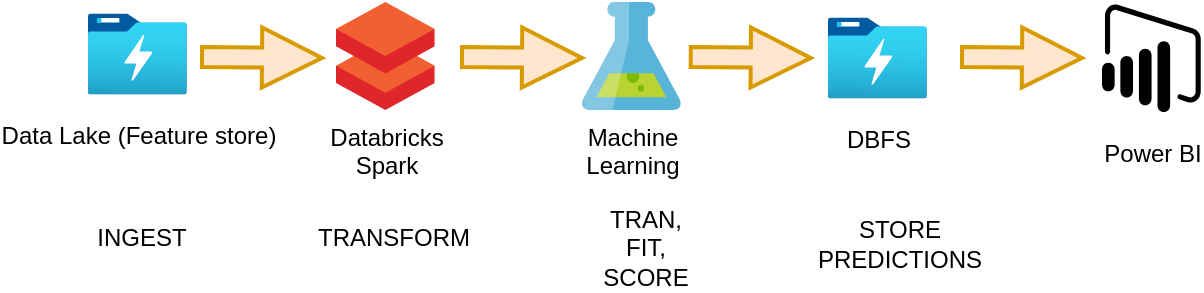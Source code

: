 <mxfile version="14.5.7" type="github">
  <diagram id="WI9T0HZ2pTsCkuznbFz-" name="Page-1">
    <mxGraphModel dx="1233" dy="794" grid="1" gridSize="10" guides="1" tooltips="1" connect="1" arrows="1" fold="1" page="1" pageScale="1" pageWidth="827" pageHeight="1169" math="0" shadow="0">
      <root>
        <mxCell id="0" />
        <mxCell id="1" parent="0" />
        <mxCell id="3CDwH6hyBwikK8BgK2Ff-2" value="" style="group" vertex="1" connectable="0" parent="1">
          <mxGeometry x="143" y="77" width="556.37" height="135.75" as="geometry" />
        </mxCell>
        <mxCell id="fvysFFz-R_0BglRllQzG-28" value="INGEST" style="text;html=1;strokeColor=none;fillColor=none;align=center;verticalAlign=middle;whiteSpace=wrap;rounded=0;" parent="3CDwH6hyBwikK8BgK2Ff-2" vertex="1">
          <mxGeometry x="7" y="109.13" width="40" height="20" as="geometry" />
        </mxCell>
        <mxCell id="fvysFFz-R_0BglRllQzG-79" value="TRANSFORM" style="text;html=1;strokeColor=none;fillColor=none;align=center;verticalAlign=middle;whiteSpace=wrap;rounded=0;" parent="3CDwH6hyBwikK8BgK2Ff-2" vertex="1">
          <mxGeometry x="133" y="109.13" width="40" height="20" as="geometry" />
        </mxCell>
        <mxCell id="fvysFFz-R_0BglRllQzG-81" value="TRAN, FIT, SCORE" style="text;html=1;strokeColor=none;fillColor=none;align=center;verticalAlign=middle;whiteSpace=wrap;rounded=0;" parent="3CDwH6hyBwikK8BgK2Ff-2" vertex="1">
          <mxGeometry x="259" y="114" width="40" height="20" as="geometry" />
        </mxCell>
        <mxCell id="fvysFFz-R_0BglRllQzG-85" value="STORE PREDICTIONS" style="text;html=1;strokeColor=none;fillColor=none;align=center;verticalAlign=middle;whiteSpace=wrap;rounded=0;" parent="3CDwH6hyBwikK8BgK2Ff-2" vertex="1">
          <mxGeometry x="386" y="108" width="40" height="27.75" as="geometry" />
        </mxCell>
        <mxCell id="RLjyjs_sm2IHfBNOWAbh-21" value="Machine&lt;br&gt;Learning" style="aspect=fixed;html=1;perimeter=none;align=center;shadow=0;dashed=0;image;fontSize=12;image=img/lib/mscae/Machine_Learning.svg;labelBackgroundColor=#ffffff;fillColor=#4D9900;flipH=0;flipV=0;" parent="3CDwH6hyBwikK8BgK2Ff-2" vertex="1">
          <mxGeometry x="247" y="1" width="49.37" height="54" as="geometry" />
        </mxCell>
        <mxCell id="RLjyjs_sm2IHfBNOWAbh-24" value="Power BI" style="shadow=0;dashed=0;html=1;strokeColor=none;labelPosition=center;verticalLabelPosition=bottom;verticalAlign=top;align=center;shape=mxgraph.mscae.cloud.power_bi_embedded;fillColor=#000000;pointerEvents=1;labelBackgroundColor=#ffffff;spacingTop=7;flipH=0;flipV=0;aspect=fixed;" parent="3CDwH6hyBwikK8BgK2Ff-2" vertex="1">
          <mxGeometry x="507" y="2" width="49.37" height="54" as="geometry" />
        </mxCell>
        <mxCell id="fvysFFz-R_0BglRllQzG-1" value="Databricks&lt;br&gt;Spark" style="aspect=fixed;html=1;perimeter=none;align=center;shadow=0;dashed=0;image;fontSize=12;image=img/lib/mscae/Databricks.svg;flipH=0;flipV=0;" parent="3CDwH6hyBwikK8BgK2Ff-2" vertex="1">
          <mxGeometry x="124" y="1" width="49.37" height="54" as="geometry" />
        </mxCell>
        <mxCell id="fvysFFz-R_0BglRllQzG-13" value="Data Lake (Feature store)" style="aspect=fixed;html=1;points=[];align=center;image;fontSize=12;image=img/lib/azure2/storage/Data_Lake_Storage_Gen1.svg;flipH=0;flipV=0;" parent="3CDwH6hyBwikK8BgK2Ff-2" vertex="1">
          <mxGeometry width="49.37" height="54" as="geometry" />
        </mxCell>
        <mxCell id="fvysFFz-R_0BglRllQzG-45" value="DBFS" style="aspect=fixed;html=1;points=[];align=center;image;fontSize=12;image=img/lib/azure2/storage/Data_Lake_Storage_Gen1.svg;flipH=0;flipV=0;" parent="3CDwH6hyBwikK8BgK2Ff-2" vertex="1">
          <mxGeometry x="370" y="2" width="49.37" height="54" as="geometry" />
        </mxCell>
        <mxCell id="fvysFFz-R_0BglRllQzG-60" value="" style="arrow;html=1;endArrow=block;endFill=1;strokeColor=#d79b00;strokeWidth=2;fontFamily=Helvetica;fontSize=6;fontColor=#FFB366;fillColor=#ffe6cc;opacity=100;spacing=3;" parent="3CDwH6hyBwikK8BgK2Ff-2" edge="1">
          <mxGeometry x="-193" y="22.5" width="100" height="100" as="geometry">
            <mxPoint x="437" y="28.5" as="sourcePoint" />
            <mxPoint x="497" y="29" as="targetPoint" />
          </mxGeometry>
        </mxCell>
        <mxCell id="fvysFFz-R_0BglRllQzG-62" value="" style="arrow;html=1;endArrow=block;endFill=1;strokeColor=#d79b00;strokeWidth=2;fontFamily=Helvetica;fontSize=6;fontColor=#FFB366;fillColor=#ffe6cc;opacity=100;spacing=3;" parent="3CDwH6hyBwikK8BgK2Ff-2" edge="1">
          <mxGeometry x="-78.63" y="28.5" width="100" height="100" as="geometry">
            <mxPoint x="301.37" y="28.5" as="sourcePoint" />
            <mxPoint x="361.37" y="29" as="targetPoint" />
          </mxGeometry>
        </mxCell>
        <mxCell id="fvysFFz-R_0BglRllQzG-63" value="" style="arrow;html=1;endArrow=block;endFill=1;strokeColor=#d79b00;strokeWidth=2;fontFamily=Helvetica;fontSize=6;fontColor=#FFB366;fillColor=#ffe6cc;opacity=100;spacing=3;" parent="3CDwH6hyBwikK8BgK2Ff-2" edge="1">
          <mxGeometry x="-63" y="22.5" width="100" height="100" as="geometry">
            <mxPoint x="187" y="28.5" as="sourcePoint" />
            <mxPoint x="247" y="29" as="targetPoint" />
          </mxGeometry>
        </mxCell>
        <mxCell id="fvysFFz-R_0BglRllQzG-64" value="" style="arrow;html=1;endArrow=block;endFill=1;strokeColor=#d79b00;strokeWidth=2;fontFamily=Helvetica;fontSize=6;fontColor=#FFB366;fillColor=#ffe6cc;opacity=100;spacing=3;" parent="3CDwH6hyBwikK8BgK2Ff-2" edge="1">
          <mxGeometry x="-62.37" y="22.5" width="100" height="100" as="geometry">
            <mxPoint x="57" y="28.5" as="sourcePoint" />
            <mxPoint x="117" y="29" as="targetPoint" />
          </mxGeometry>
        </mxCell>
      </root>
    </mxGraphModel>
  </diagram>
</mxfile>
